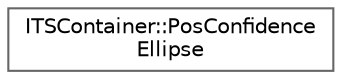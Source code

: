 digraph "类继承关系图"
{
 // INTERACTIVE_SVG=YES
 // LATEX_PDF_SIZE
  bgcolor="transparent";
  edge [fontname=Helvetica,fontsize=10,labelfontname=Helvetica,labelfontsize=10];
  node [fontname=Helvetica,fontsize=10,shape=box,height=0.2,width=0.4];
  rankdir="LR";
  Node0 [id="Node000000",label="ITSContainer::PosConfidence\lEllipse",height=0.2,width=0.4,color="grey40", fillcolor="white", style="filled",URL="$de/d7e/structITSContainer_1_1PosConfidenceEllipse.html",tooltip=" "];
}
